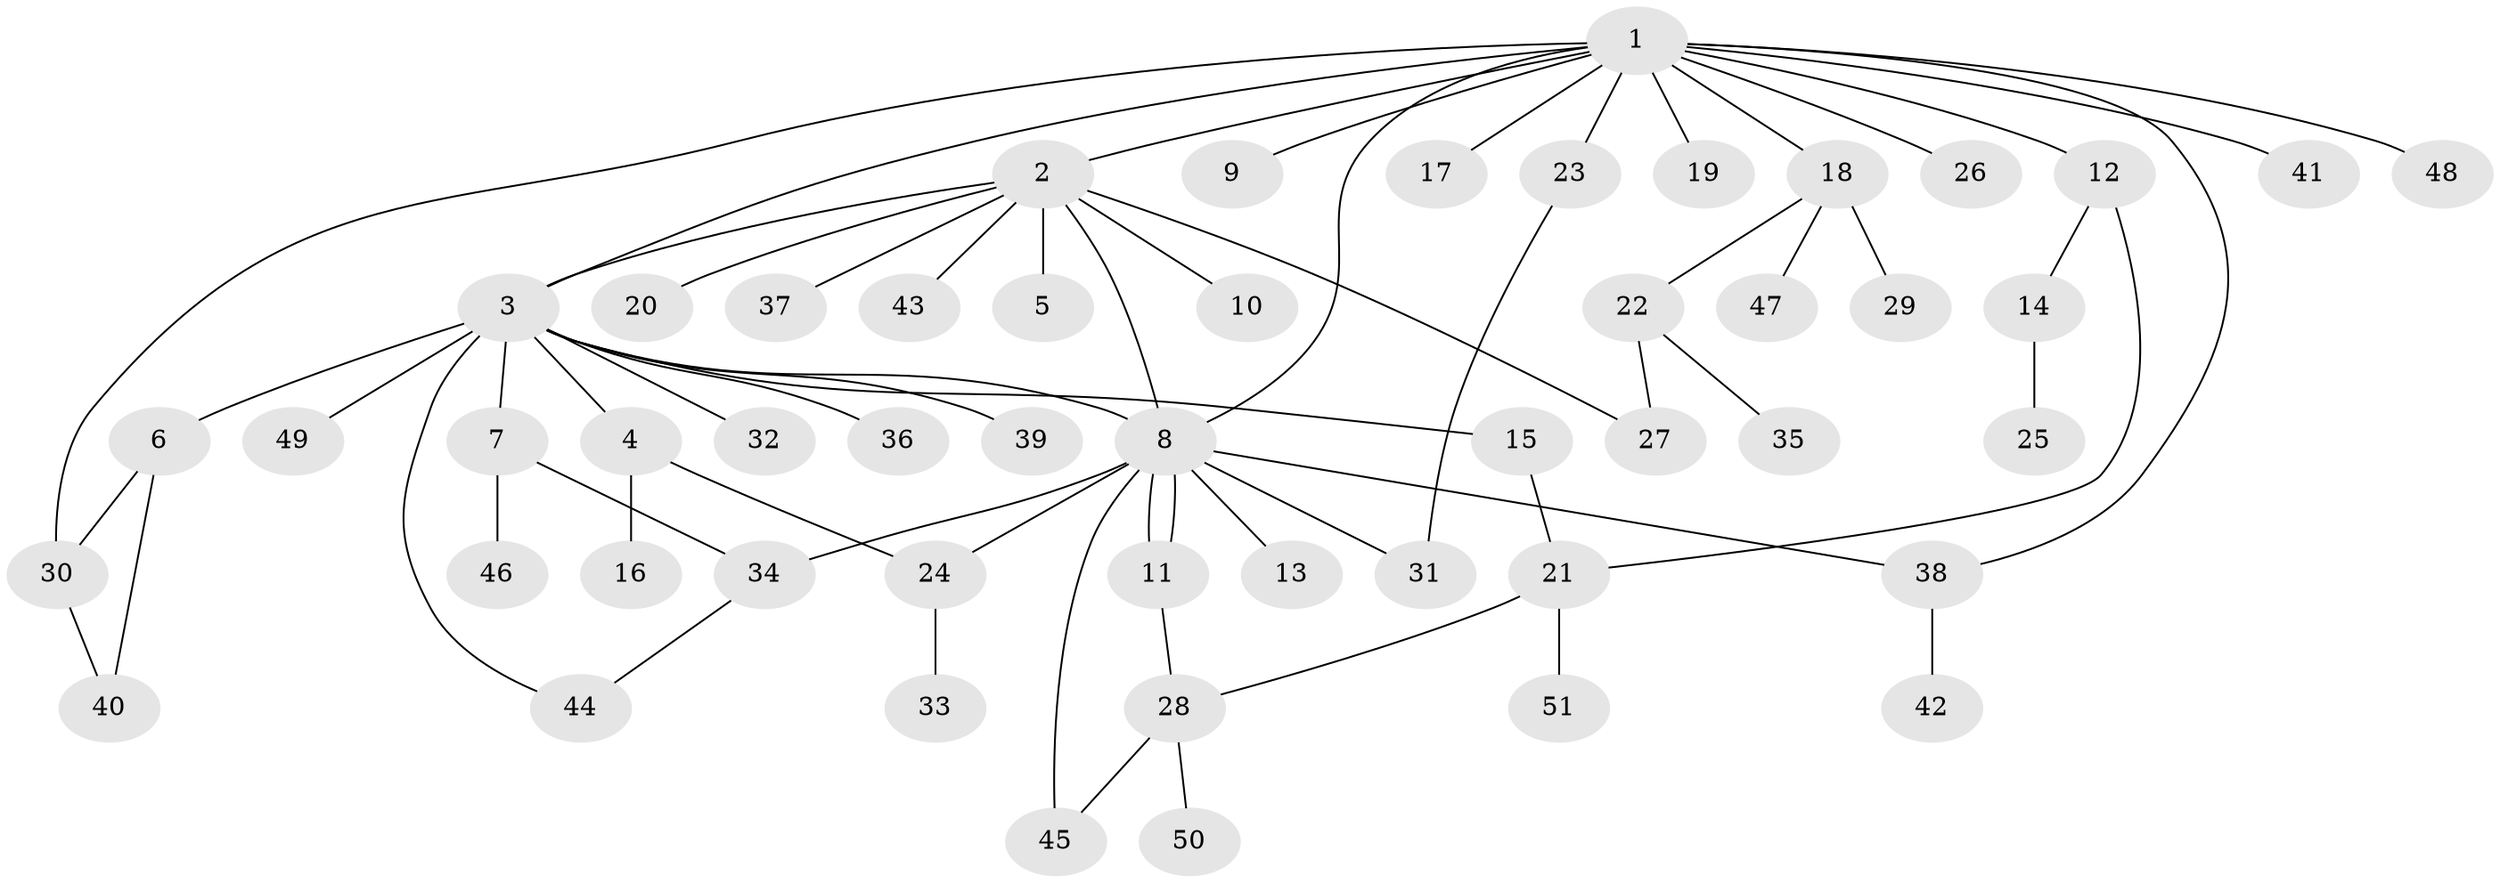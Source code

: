 // Generated by graph-tools (version 1.1) at 2025/48/03/09/25 04:48:47]
// undirected, 51 vertices, 65 edges
graph export_dot {
graph [start="1"]
  node [color=gray90,style=filled];
  1;
  2;
  3;
  4;
  5;
  6;
  7;
  8;
  9;
  10;
  11;
  12;
  13;
  14;
  15;
  16;
  17;
  18;
  19;
  20;
  21;
  22;
  23;
  24;
  25;
  26;
  27;
  28;
  29;
  30;
  31;
  32;
  33;
  34;
  35;
  36;
  37;
  38;
  39;
  40;
  41;
  42;
  43;
  44;
  45;
  46;
  47;
  48;
  49;
  50;
  51;
  1 -- 2;
  1 -- 3;
  1 -- 8;
  1 -- 9;
  1 -- 12;
  1 -- 17;
  1 -- 18;
  1 -- 19;
  1 -- 23;
  1 -- 26;
  1 -- 30;
  1 -- 38;
  1 -- 41;
  1 -- 48;
  2 -- 3;
  2 -- 5;
  2 -- 8;
  2 -- 10;
  2 -- 20;
  2 -- 27;
  2 -- 37;
  2 -- 43;
  3 -- 4;
  3 -- 6;
  3 -- 7;
  3 -- 8;
  3 -- 15;
  3 -- 32;
  3 -- 36;
  3 -- 39;
  3 -- 44;
  3 -- 49;
  4 -- 16;
  4 -- 24;
  6 -- 30;
  6 -- 40;
  7 -- 34;
  7 -- 46;
  8 -- 11;
  8 -- 11;
  8 -- 13;
  8 -- 24;
  8 -- 31;
  8 -- 34;
  8 -- 38;
  8 -- 45;
  11 -- 28;
  12 -- 14;
  12 -- 21;
  14 -- 25;
  15 -- 21;
  18 -- 22;
  18 -- 29;
  18 -- 47;
  21 -- 28;
  21 -- 51;
  22 -- 27;
  22 -- 35;
  23 -- 31;
  24 -- 33;
  28 -- 45;
  28 -- 50;
  30 -- 40;
  34 -- 44;
  38 -- 42;
}
